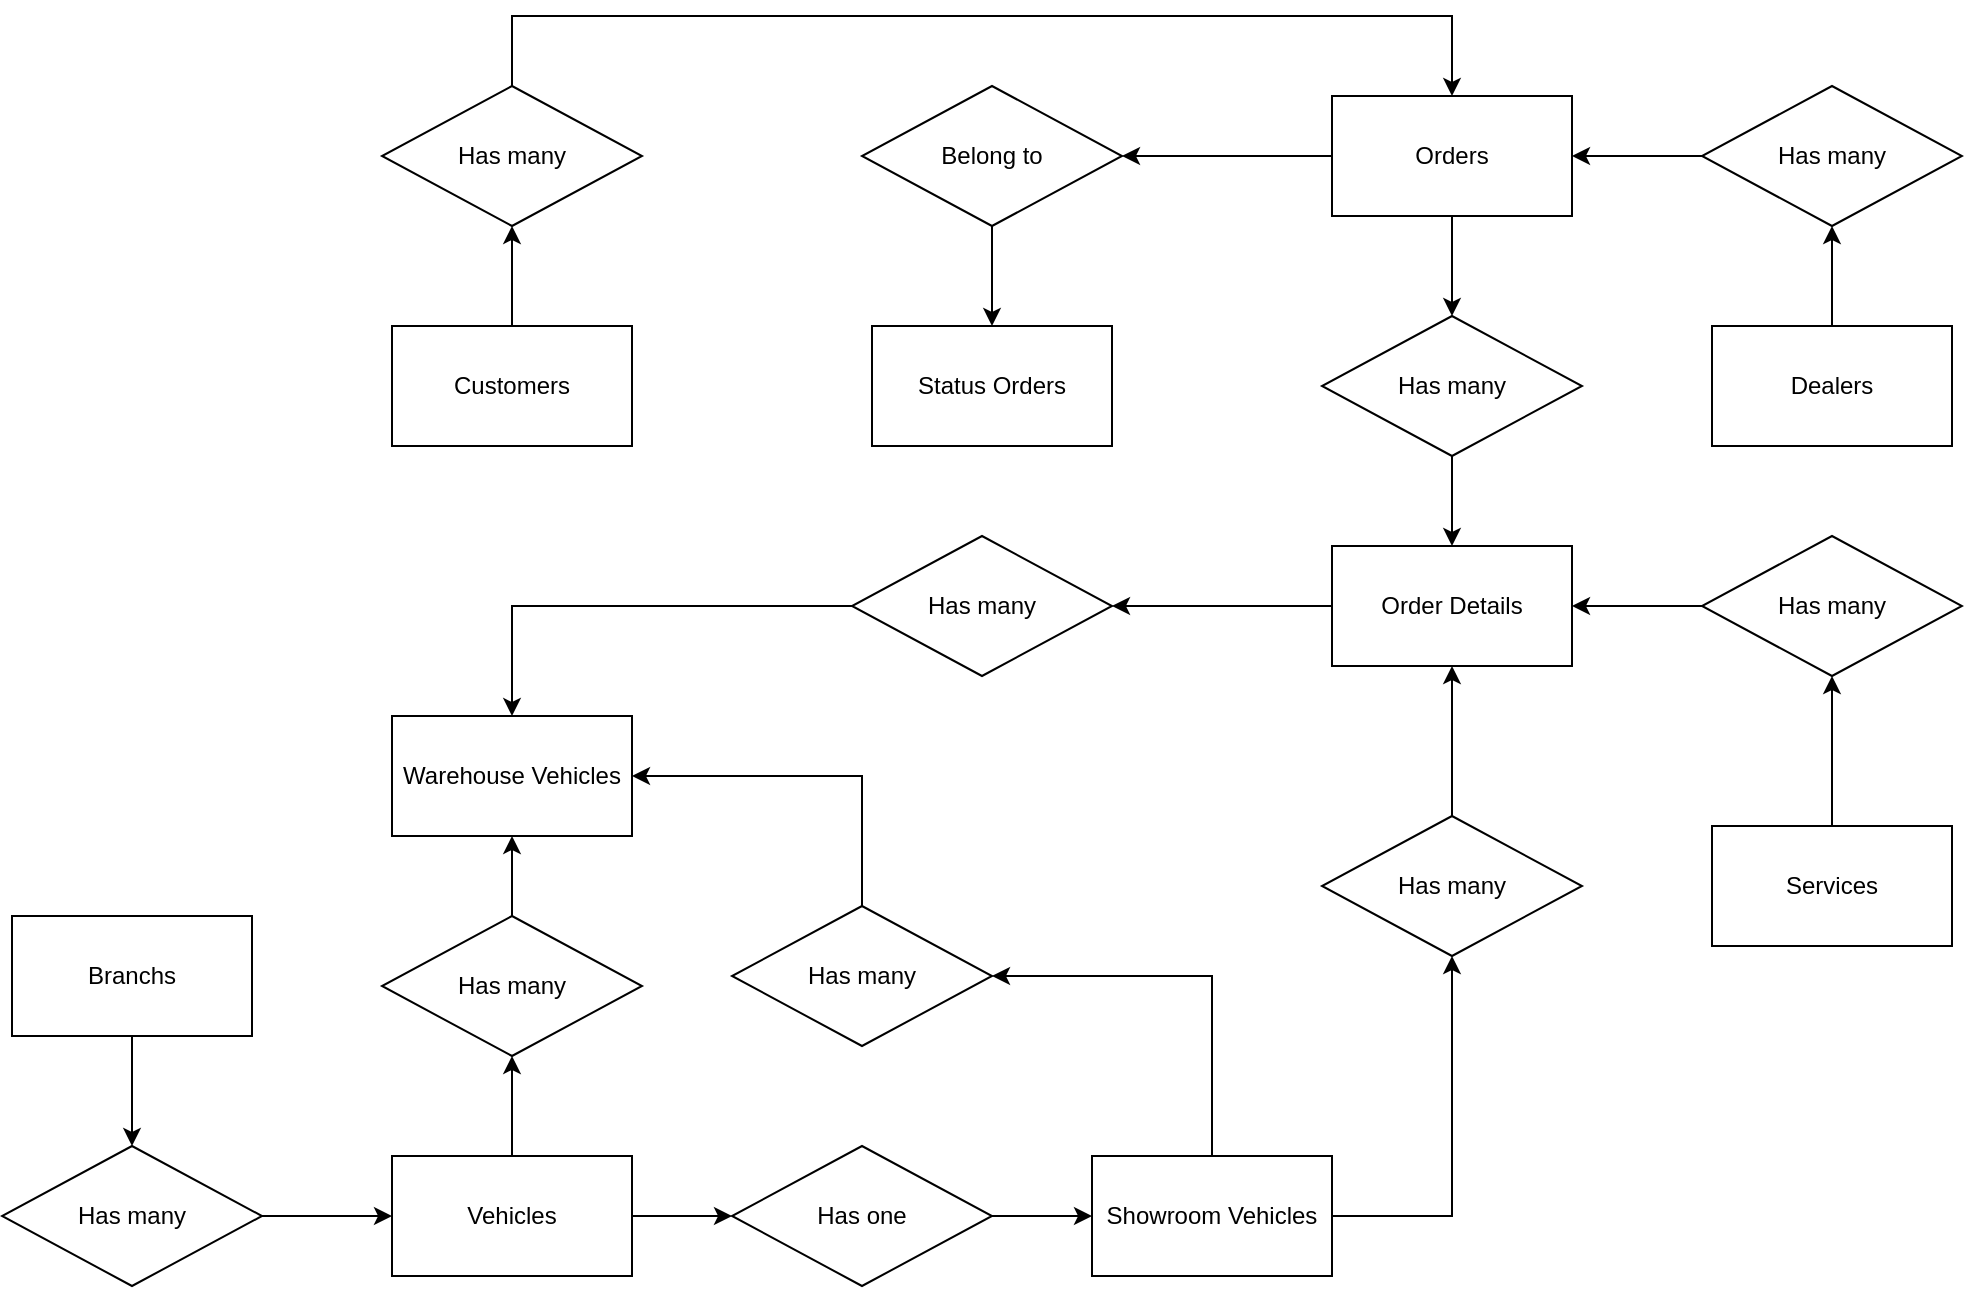 <mxfile version="15.2.9" type="device"><diagram id="C5RBs43oDa-KdzZeNtuy" name="Page-1"><mxGraphModel dx="2031" dy="1041" grid="1" gridSize="10" guides="1" tooltips="1" connect="1" arrows="1" fold="1" page="1" pageScale="1" pageWidth="827" pageHeight="1169" math="0" shadow="0"><root><mxCell id="WIyWlLk6GJQsqaUBKTNV-0"/><mxCell id="WIyWlLk6GJQsqaUBKTNV-1" parent="WIyWlLk6GJQsqaUBKTNV-0"/><mxCell id="6qJnfglNPizOu8PCo3zJ-44" style="edgeStyle=orthogonalEdgeStyle;rounded=0;orthogonalLoop=1;jettySize=auto;html=1;entryX=0.5;entryY=1;entryDx=0;entryDy=0;" edge="1" parent="WIyWlLk6GJQsqaUBKTNV-1" source="6qJnfglNPizOu8PCo3zJ-0" target="6qJnfglNPizOu8PCo3zJ-43"><mxGeometry relative="1" as="geometry"/></mxCell><mxCell id="6qJnfglNPizOu8PCo3zJ-0" value="Customers" style="rounded=0;whiteSpace=wrap;html=1;" vertex="1" parent="WIyWlLk6GJQsqaUBKTNV-1"><mxGeometry x="290" y="185" width="120" height="60" as="geometry"/></mxCell><mxCell id="6qJnfglNPizOu8PCo3zJ-24" style="edgeStyle=orthogonalEdgeStyle;rounded=0;orthogonalLoop=1;jettySize=auto;html=1;" edge="1" parent="WIyWlLk6GJQsqaUBKTNV-1" source="6qJnfglNPizOu8PCo3zJ-1" target="6qJnfglNPizOu8PCo3zJ-23"><mxGeometry relative="1" as="geometry"/></mxCell><mxCell id="6qJnfglNPizOu8PCo3zJ-1" value="Order Details" style="rounded=0;whiteSpace=wrap;html=1;" vertex="1" parent="WIyWlLk6GJQsqaUBKTNV-1"><mxGeometry x="760" y="295" width="120" height="60" as="geometry"/></mxCell><mxCell id="6qJnfglNPizOu8PCo3zJ-21" style="edgeStyle=orthogonalEdgeStyle;rounded=0;orthogonalLoop=1;jettySize=auto;html=1;" edge="1" parent="WIyWlLk6GJQsqaUBKTNV-1" source="6qJnfglNPizOu8PCo3zJ-2" target="6qJnfglNPizOu8PCo3zJ-20"><mxGeometry relative="1" as="geometry"><Array as="points"><mxPoint x="700" y="510"/></Array></mxGeometry></mxCell><mxCell id="6qJnfglNPizOu8PCo3zJ-29" style="edgeStyle=orthogonalEdgeStyle;rounded=0;orthogonalLoop=1;jettySize=auto;html=1;entryX=0.5;entryY=1;entryDx=0;entryDy=0;" edge="1" parent="WIyWlLk6GJQsqaUBKTNV-1" source="6qJnfglNPizOu8PCo3zJ-2" target="6qJnfglNPizOu8PCo3zJ-26"><mxGeometry relative="1" as="geometry"><Array as="points"><mxPoint x="820" y="630"/></Array></mxGeometry></mxCell><mxCell id="6qJnfglNPizOu8PCo3zJ-2" value="Showroom Vehicles" style="rounded=0;whiteSpace=wrap;html=1;" vertex="1" parent="WIyWlLk6GJQsqaUBKTNV-1"><mxGeometry x="640" y="600" width="120" height="60" as="geometry"/></mxCell><mxCell id="6qJnfglNPizOu8PCo3zJ-3" value="Warehouse Vehicles" style="rounded=0;whiteSpace=wrap;html=1;" vertex="1" parent="WIyWlLk6GJQsqaUBKTNV-1"><mxGeometry x="290" y="380" width="120" height="60" as="geometry"/></mxCell><mxCell id="6qJnfglNPizOu8PCo3zJ-16" style="edgeStyle=orthogonalEdgeStyle;rounded=0;orthogonalLoop=1;jettySize=auto;html=1;" edge="1" parent="WIyWlLk6GJQsqaUBKTNV-1" source="6qJnfglNPizOu8PCo3zJ-4" target="6qJnfglNPizOu8PCo3zJ-14"><mxGeometry relative="1" as="geometry"/></mxCell><mxCell id="6qJnfglNPizOu8PCo3zJ-18" style="edgeStyle=orthogonalEdgeStyle;rounded=0;orthogonalLoop=1;jettySize=auto;html=1;" edge="1" parent="WIyWlLk6GJQsqaUBKTNV-1" source="6qJnfglNPizOu8PCo3zJ-4" target="6qJnfglNPizOu8PCo3zJ-15"><mxGeometry relative="1" as="geometry"/></mxCell><mxCell id="6qJnfglNPizOu8PCo3zJ-4" value="Vehicles" style="rounded=0;whiteSpace=wrap;html=1;" vertex="1" parent="WIyWlLk6GJQsqaUBKTNV-1"><mxGeometry x="290" y="600" width="120" height="60" as="geometry"/></mxCell><mxCell id="6qJnfglNPizOu8PCo3zJ-11" style="edgeStyle=orthogonalEdgeStyle;rounded=0;orthogonalLoop=1;jettySize=auto;html=1;" edge="1" parent="WIyWlLk6GJQsqaUBKTNV-1" source="6qJnfglNPizOu8PCo3zJ-5" target="6qJnfglNPizOu8PCo3zJ-10"><mxGeometry relative="1" as="geometry"/></mxCell><mxCell id="6qJnfglNPizOu8PCo3zJ-5" value="Branchs" style="rounded=0;whiteSpace=wrap;html=1;" vertex="1" parent="WIyWlLk6GJQsqaUBKTNV-1"><mxGeometry x="100" y="480" width="120" height="60" as="geometry"/></mxCell><mxCell id="6qJnfglNPizOu8PCo3zJ-6" value="Status Orders" style="rounded=0;whiteSpace=wrap;html=1;" vertex="1" parent="WIyWlLk6GJQsqaUBKTNV-1"><mxGeometry x="530" y="185" width="120" height="60" as="geometry"/></mxCell><mxCell id="6qJnfglNPizOu8PCo3zJ-32" style="edgeStyle=orthogonalEdgeStyle;rounded=0;orthogonalLoop=1;jettySize=auto;html=1;" edge="1" parent="WIyWlLk6GJQsqaUBKTNV-1" source="6qJnfglNPizOu8PCo3zJ-7" target="6qJnfglNPizOu8PCo3zJ-31"><mxGeometry relative="1" as="geometry"/></mxCell><mxCell id="6qJnfglNPizOu8PCo3zJ-41" style="edgeStyle=orthogonalEdgeStyle;rounded=0;orthogonalLoop=1;jettySize=auto;html=1;" edge="1" parent="WIyWlLk6GJQsqaUBKTNV-1" source="6qJnfglNPizOu8PCo3zJ-7" target="6qJnfglNPizOu8PCo3zJ-40"><mxGeometry relative="1" as="geometry"/></mxCell><mxCell id="6qJnfglNPizOu8PCo3zJ-7" value="Orders" style="rounded=0;whiteSpace=wrap;html=1;" vertex="1" parent="WIyWlLk6GJQsqaUBKTNV-1"><mxGeometry x="760" y="70" width="120" height="60" as="geometry"/></mxCell><mxCell id="6qJnfglNPizOu8PCo3zJ-38" style="edgeStyle=orthogonalEdgeStyle;rounded=0;orthogonalLoop=1;jettySize=auto;html=1;entryX=0.5;entryY=1;entryDx=0;entryDy=0;" edge="1" parent="WIyWlLk6GJQsqaUBKTNV-1" source="6qJnfglNPizOu8PCo3zJ-8" target="6qJnfglNPizOu8PCo3zJ-37"><mxGeometry relative="1" as="geometry"/></mxCell><mxCell id="6qJnfglNPizOu8PCo3zJ-8" value="Dealers" style="rounded=0;whiteSpace=wrap;html=1;" vertex="1" parent="WIyWlLk6GJQsqaUBKTNV-1"><mxGeometry x="950" y="185" width="120" height="60" as="geometry"/></mxCell><mxCell id="6qJnfglNPizOu8PCo3zJ-35" style="edgeStyle=orthogonalEdgeStyle;rounded=0;orthogonalLoop=1;jettySize=auto;html=1;" edge="1" parent="WIyWlLk6GJQsqaUBKTNV-1" source="6qJnfglNPizOu8PCo3zJ-9" target="6qJnfglNPizOu8PCo3zJ-34"><mxGeometry relative="1" as="geometry"/></mxCell><mxCell id="6qJnfglNPizOu8PCo3zJ-9" value="Services" style="rounded=0;whiteSpace=wrap;html=1;" vertex="1" parent="WIyWlLk6GJQsqaUBKTNV-1"><mxGeometry x="950" y="435" width="120" height="60" as="geometry"/></mxCell><mxCell id="6qJnfglNPizOu8PCo3zJ-12" style="edgeStyle=orthogonalEdgeStyle;rounded=0;orthogonalLoop=1;jettySize=auto;html=1;" edge="1" parent="WIyWlLk6GJQsqaUBKTNV-1" source="6qJnfglNPizOu8PCo3zJ-10" target="6qJnfglNPizOu8PCo3zJ-4"><mxGeometry relative="1" as="geometry"/></mxCell><mxCell id="6qJnfglNPizOu8PCo3zJ-10" value="Has many" style="rhombus;whiteSpace=wrap;html=1;" vertex="1" parent="WIyWlLk6GJQsqaUBKTNV-1"><mxGeometry x="95" y="595" width="130" height="70" as="geometry"/></mxCell><mxCell id="6qJnfglNPizOu8PCo3zJ-17" style="edgeStyle=orthogonalEdgeStyle;rounded=0;orthogonalLoop=1;jettySize=auto;html=1;" edge="1" parent="WIyWlLk6GJQsqaUBKTNV-1" source="6qJnfglNPizOu8PCo3zJ-14" target="6qJnfglNPizOu8PCo3zJ-3"><mxGeometry relative="1" as="geometry"/></mxCell><mxCell id="6qJnfglNPizOu8PCo3zJ-14" value="Has many" style="rhombus;whiteSpace=wrap;html=1;" vertex="1" parent="WIyWlLk6GJQsqaUBKTNV-1"><mxGeometry x="285" y="480" width="130" height="70" as="geometry"/></mxCell><mxCell id="6qJnfglNPizOu8PCo3zJ-19" style="edgeStyle=orthogonalEdgeStyle;rounded=0;orthogonalLoop=1;jettySize=auto;html=1;entryX=0;entryY=0.5;entryDx=0;entryDy=0;" edge="1" parent="WIyWlLk6GJQsqaUBKTNV-1" source="6qJnfglNPizOu8PCo3zJ-15" target="6qJnfglNPizOu8PCo3zJ-2"><mxGeometry relative="1" as="geometry"/></mxCell><mxCell id="6qJnfglNPizOu8PCo3zJ-15" value="Has one" style="rhombus;whiteSpace=wrap;html=1;" vertex="1" parent="WIyWlLk6GJQsqaUBKTNV-1"><mxGeometry x="460" y="595" width="130" height="70" as="geometry"/></mxCell><mxCell id="6qJnfglNPizOu8PCo3zJ-22" style="edgeStyle=orthogonalEdgeStyle;rounded=0;orthogonalLoop=1;jettySize=auto;html=1;" edge="1" parent="WIyWlLk6GJQsqaUBKTNV-1" source="6qJnfglNPizOu8PCo3zJ-20" target="6qJnfglNPizOu8PCo3zJ-3"><mxGeometry relative="1" as="geometry"><Array as="points"><mxPoint x="525" y="410"/></Array></mxGeometry></mxCell><mxCell id="6qJnfglNPizOu8PCo3zJ-20" value="Has many" style="rhombus;whiteSpace=wrap;html=1;" vertex="1" parent="WIyWlLk6GJQsqaUBKTNV-1"><mxGeometry x="460" y="475" width="130" height="70" as="geometry"/></mxCell><mxCell id="6qJnfglNPizOu8PCo3zJ-25" style="edgeStyle=orthogonalEdgeStyle;rounded=0;orthogonalLoop=1;jettySize=auto;html=1;entryX=0.5;entryY=0;entryDx=0;entryDy=0;" edge="1" parent="WIyWlLk6GJQsqaUBKTNV-1" source="6qJnfglNPizOu8PCo3zJ-23" target="6qJnfglNPizOu8PCo3zJ-3"><mxGeometry relative="1" as="geometry"/></mxCell><mxCell id="6qJnfglNPizOu8PCo3zJ-23" value="Has many" style="rhombus;whiteSpace=wrap;html=1;" vertex="1" parent="WIyWlLk6GJQsqaUBKTNV-1"><mxGeometry x="520" y="290" width="130" height="70" as="geometry"/></mxCell><mxCell id="6qJnfglNPizOu8PCo3zJ-30" style="edgeStyle=orthogonalEdgeStyle;rounded=0;orthogonalLoop=1;jettySize=auto;html=1;entryX=0.5;entryY=1;entryDx=0;entryDy=0;" edge="1" parent="WIyWlLk6GJQsqaUBKTNV-1" source="6qJnfglNPizOu8PCo3zJ-26" target="6qJnfglNPizOu8PCo3zJ-1"><mxGeometry relative="1" as="geometry"/></mxCell><mxCell id="6qJnfglNPizOu8PCo3zJ-26" value="Has many" style="rhombus;whiteSpace=wrap;html=1;" vertex="1" parent="WIyWlLk6GJQsqaUBKTNV-1"><mxGeometry x="755" y="430" width="130" height="70" as="geometry"/></mxCell><mxCell id="6qJnfglNPizOu8PCo3zJ-33" style="edgeStyle=orthogonalEdgeStyle;rounded=0;orthogonalLoop=1;jettySize=auto;html=1;" edge="1" parent="WIyWlLk6GJQsqaUBKTNV-1" source="6qJnfglNPizOu8PCo3zJ-31" target="6qJnfglNPizOu8PCo3zJ-1"><mxGeometry relative="1" as="geometry"/></mxCell><mxCell id="6qJnfglNPizOu8PCo3zJ-31" value="Has many" style="rhombus;whiteSpace=wrap;html=1;" vertex="1" parent="WIyWlLk6GJQsqaUBKTNV-1"><mxGeometry x="755" y="180" width="130" height="70" as="geometry"/></mxCell><mxCell id="6qJnfglNPizOu8PCo3zJ-36" style="edgeStyle=orthogonalEdgeStyle;rounded=0;orthogonalLoop=1;jettySize=auto;html=1;entryX=1;entryY=0.5;entryDx=0;entryDy=0;" edge="1" parent="WIyWlLk6GJQsqaUBKTNV-1" source="6qJnfglNPizOu8PCo3zJ-34" target="6qJnfglNPizOu8PCo3zJ-1"><mxGeometry relative="1" as="geometry"/></mxCell><mxCell id="6qJnfglNPizOu8PCo3zJ-34" value="Has many" style="rhombus;whiteSpace=wrap;html=1;" vertex="1" parent="WIyWlLk6GJQsqaUBKTNV-1"><mxGeometry x="945" y="290" width="130" height="70" as="geometry"/></mxCell><mxCell id="6qJnfglNPizOu8PCo3zJ-39" style="edgeStyle=orthogonalEdgeStyle;rounded=0;orthogonalLoop=1;jettySize=auto;html=1;entryX=1;entryY=0.5;entryDx=0;entryDy=0;" edge="1" parent="WIyWlLk6GJQsqaUBKTNV-1" source="6qJnfglNPizOu8PCo3zJ-37" target="6qJnfglNPizOu8PCo3zJ-7"><mxGeometry relative="1" as="geometry"/></mxCell><mxCell id="6qJnfglNPizOu8PCo3zJ-37" value="Has many" style="rhombus;whiteSpace=wrap;html=1;" vertex="1" parent="WIyWlLk6GJQsqaUBKTNV-1"><mxGeometry x="945" y="65" width="130" height="70" as="geometry"/></mxCell><mxCell id="6qJnfglNPizOu8PCo3zJ-42" style="edgeStyle=orthogonalEdgeStyle;rounded=0;orthogonalLoop=1;jettySize=auto;html=1;" edge="1" parent="WIyWlLk6GJQsqaUBKTNV-1" source="6qJnfglNPizOu8PCo3zJ-40" target="6qJnfglNPizOu8PCo3zJ-6"><mxGeometry relative="1" as="geometry"/></mxCell><mxCell id="6qJnfglNPizOu8PCo3zJ-40" value="Belong to" style="rhombus;whiteSpace=wrap;html=1;" vertex="1" parent="WIyWlLk6GJQsqaUBKTNV-1"><mxGeometry x="525" y="65" width="130" height="70" as="geometry"/></mxCell><mxCell id="6qJnfglNPizOu8PCo3zJ-45" style="edgeStyle=orthogonalEdgeStyle;rounded=0;orthogonalLoop=1;jettySize=auto;html=1;entryX=0.5;entryY=0;entryDx=0;entryDy=0;" edge="1" parent="WIyWlLk6GJQsqaUBKTNV-1" source="6qJnfglNPizOu8PCo3zJ-43" target="6qJnfglNPizOu8PCo3zJ-7"><mxGeometry relative="1" as="geometry"><Array as="points"><mxPoint x="350" y="30"/><mxPoint x="820" y="30"/></Array></mxGeometry></mxCell><mxCell id="6qJnfglNPizOu8PCo3zJ-43" value="Has many" style="rhombus;whiteSpace=wrap;html=1;" vertex="1" parent="WIyWlLk6GJQsqaUBKTNV-1"><mxGeometry x="285" y="65" width="130" height="70" as="geometry"/></mxCell></root></mxGraphModel></diagram></mxfile>